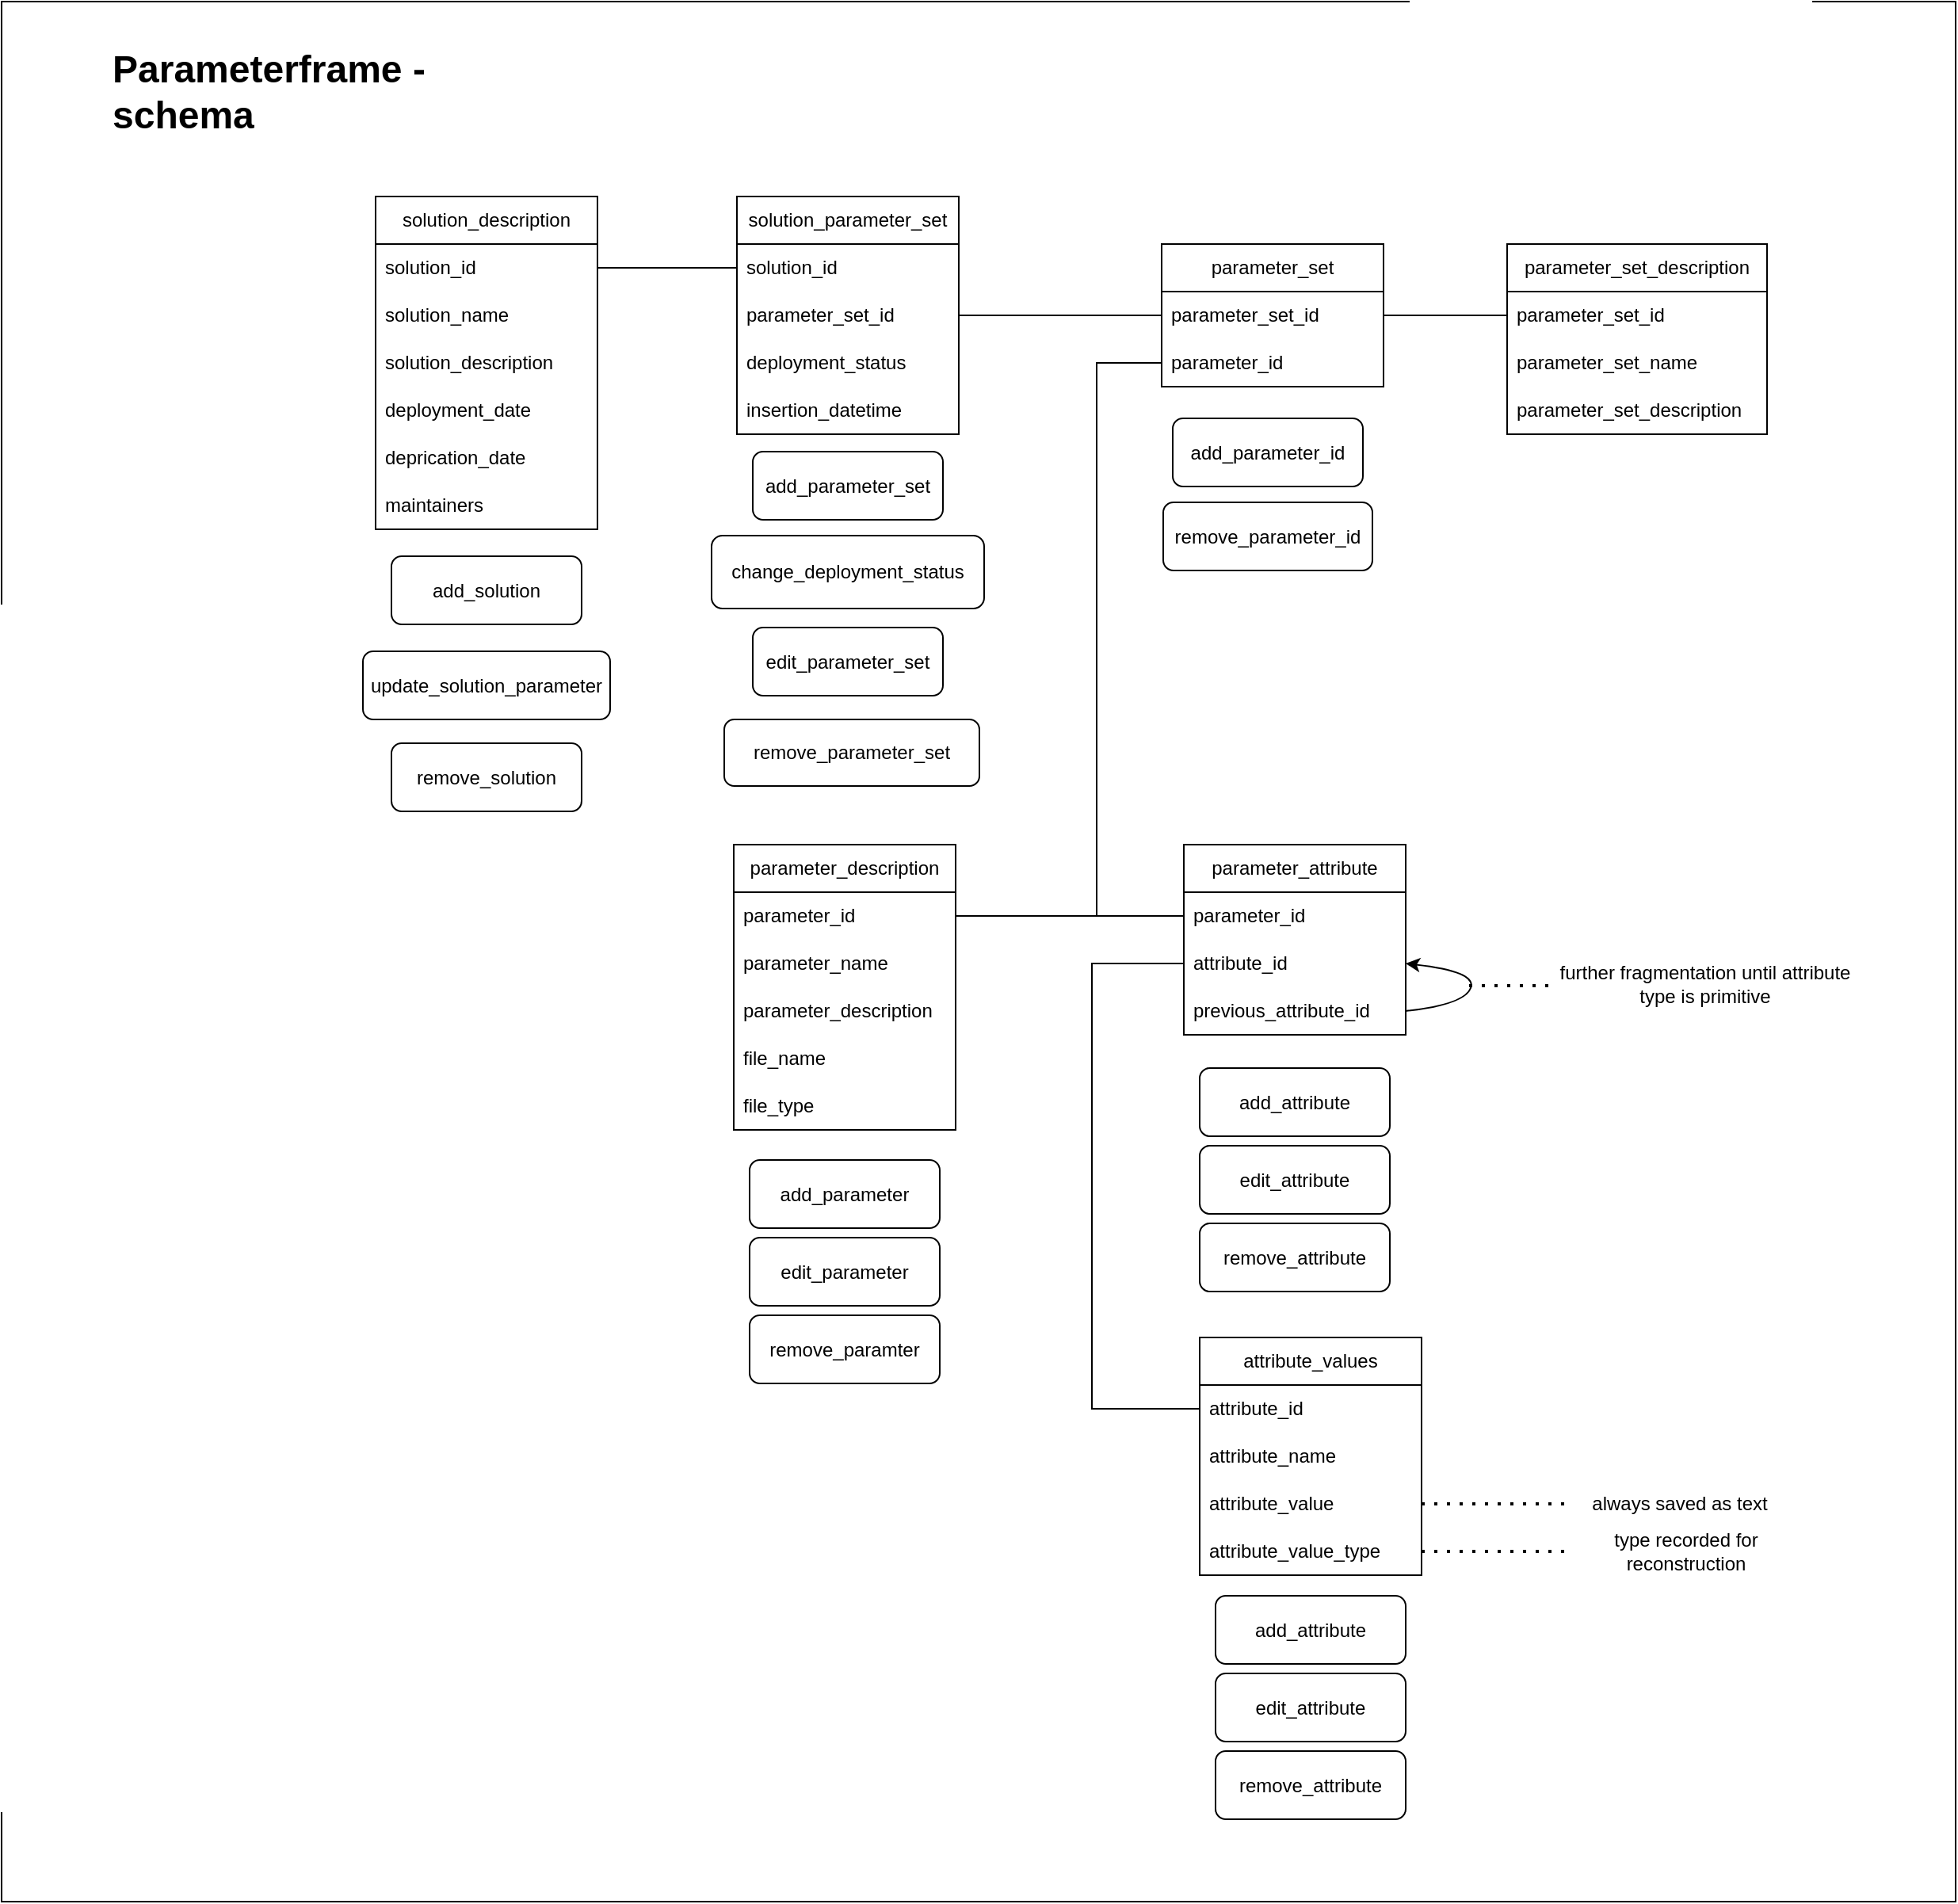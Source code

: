 <mxfile version="23.1.5" type="device" pages="3">
  <diagram name="schema" id="-9th9Yi_asDoi6HHX937">
    <mxGraphModel grid="0" page="0" gridSize="10" guides="1" tooltips="1" connect="1" arrows="1" fold="1" pageScale="1" pageWidth="1169" pageHeight="1654" background="#ffffff" math="0" shadow="0">
      <root>
        <mxCell id="0" />
        <mxCell id="1" parent="0" />
        <mxCell id="KvdBfmYA2Gby8DKrjEW3-1" value="" style="rounded=0;whiteSpace=wrap;html=1;" vertex="1" parent="1">
          <mxGeometry x="-536" y="106" width="1233" height="1199" as="geometry" />
        </mxCell>
        <mxCell id="cpNaQaFWjiQ1S5n6hV0x-1" value="&lt;h1&gt;Parameterframe - schema&lt;/h1&gt;&lt;div&gt;&lt;br&gt;&lt;/div&gt;" style="text;html=1;spacing=5;spacingTop=-20;whiteSpace=wrap;overflow=hidden;rounded=0;" parent="1" vertex="1">
          <mxGeometry x="-471" y="129" width="265" height="127" as="geometry" />
        </mxCell>
        <mxCell id="cpNaQaFWjiQ1S5n6hV0x-5" value="solution_parameter_set" style="swimlane;fontStyle=0;childLayout=stackLayout;horizontal=1;startSize=30;horizontalStack=0;resizeParent=1;resizeParentMax=0;resizeLast=0;collapsible=1;marginBottom=0;whiteSpace=wrap;html=1;" parent="1" vertex="1">
          <mxGeometry x="-72" y="229" width="140" height="150" as="geometry">
            <mxRectangle x="111" y="351" width="138" height="30" as="alternateBounds" />
          </mxGeometry>
        </mxCell>
        <mxCell id="cpNaQaFWjiQ1S5n6hV0x-6" value="solution_id" style="text;strokeColor=none;fillColor=none;align=left;verticalAlign=middle;spacingLeft=4;spacingRight=4;overflow=hidden;points=[[0,0.5],[1,0.5]];portConstraint=eastwest;rotatable=0;whiteSpace=wrap;html=1;" parent="cpNaQaFWjiQ1S5n6hV0x-5" vertex="1">
          <mxGeometry y="30" width="140" height="30" as="geometry" />
        </mxCell>
        <mxCell id="cpNaQaFWjiQ1S5n6hV0x-7" value="parameter_set_id" style="text;strokeColor=none;fillColor=none;align=left;verticalAlign=middle;spacingLeft=4;spacingRight=4;overflow=hidden;points=[[0,0.5],[1,0.5]];portConstraint=eastwest;rotatable=0;whiteSpace=wrap;html=1;" parent="cpNaQaFWjiQ1S5n6hV0x-5" vertex="1">
          <mxGeometry y="60" width="140" height="30" as="geometry" />
        </mxCell>
        <mxCell id="cpNaQaFWjiQ1S5n6hV0x-8" value="deployment_status" style="text;strokeColor=none;fillColor=none;align=left;verticalAlign=middle;spacingLeft=4;spacingRight=4;overflow=hidden;points=[[0,0.5],[1,0.5]];portConstraint=eastwest;rotatable=0;whiteSpace=wrap;html=1;" parent="cpNaQaFWjiQ1S5n6hV0x-5" vertex="1">
          <mxGeometry y="90" width="140" height="30" as="geometry" />
        </mxCell>
        <mxCell id="cpNaQaFWjiQ1S5n6hV0x-15" value="insertion_datetime" style="text;strokeColor=none;fillColor=none;align=left;verticalAlign=middle;spacingLeft=4;spacingRight=4;overflow=hidden;points=[[0,0.5],[1,0.5]];portConstraint=eastwest;rotatable=0;whiteSpace=wrap;html=1;" parent="cpNaQaFWjiQ1S5n6hV0x-5" vertex="1">
          <mxGeometry y="120" width="140" height="30" as="geometry" />
        </mxCell>
        <mxCell id="cpNaQaFWjiQ1S5n6hV0x-11" value="parameter_set" style="swimlane;fontStyle=0;childLayout=stackLayout;horizontal=1;startSize=30;horizontalStack=0;resizeParent=1;resizeParentMax=0;resizeLast=0;collapsible=1;marginBottom=0;whiteSpace=wrap;html=1;" parent="1" vertex="1">
          <mxGeometry x="196" y="259" width="140" height="90" as="geometry" />
        </mxCell>
        <mxCell id="cpNaQaFWjiQ1S5n6hV0x-12" value="parameter_set_id" style="text;strokeColor=none;fillColor=none;align=left;verticalAlign=middle;spacingLeft=4;spacingRight=4;overflow=hidden;points=[[0,0.5],[1,0.5]];portConstraint=eastwest;rotatable=0;whiteSpace=wrap;html=1;" parent="cpNaQaFWjiQ1S5n6hV0x-11" vertex="1">
          <mxGeometry y="30" width="140" height="30" as="geometry" />
        </mxCell>
        <mxCell id="cpNaQaFWjiQ1S5n6hV0x-13" value="parameter_id" style="text;strokeColor=none;fillColor=none;align=left;verticalAlign=middle;spacingLeft=4;spacingRight=4;overflow=hidden;points=[[0,0.5],[1,0.5]];portConstraint=eastwest;rotatable=0;whiteSpace=wrap;html=1;" parent="cpNaQaFWjiQ1S5n6hV0x-11" vertex="1">
          <mxGeometry y="60" width="140" height="30" as="geometry" />
        </mxCell>
        <mxCell id="cpNaQaFWjiQ1S5n6hV0x-17" value="" style="endArrow=none;html=1;rounded=0;exitX=1;exitY=0.5;exitDx=0;exitDy=0;entryX=0;entryY=0.5;entryDx=0;entryDy=0;" parent="1" source="cpNaQaFWjiQ1S5n6hV0x-7" target="cpNaQaFWjiQ1S5n6hV0x-12" edge="1">
          <mxGeometry width="50" height="50" relative="1" as="geometry">
            <mxPoint x="113" y="474" as="sourcePoint" />
            <mxPoint x="163" y="424" as="targetPoint" />
          </mxGeometry>
        </mxCell>
        <mxCell id="cpNaQaFWjiQ1S5n6hV0x-24" value="solution_description" style="swimlane;fontStyle=0;childLayout=stackLayout;horizontal=1;startSize=30;horizontalStack=0;resizeParent=1;resizeParentMax=0;resizeLast=0;collapsible=1;marginBottom=0;whiteSpace=wrap;html=1;" parent="1" vertex="1">
          <mxGeometry x="-300" y="229" width="140" height="210" as="geometry" />
        </mxCell>
        <mxCell id="cpNaQaFWjiQ1S5n6hV0x-25" value="solution_id" style="text;strokeColor=none;fillColor=none;align=left;verticalAlign=middle;spacingLeft=4;spacingRight=4;overflow=hidden;points=[[0,0.5],[1,0.5]];portConstraint=eastwest;rotatable=0;whiteSpace=wrap;html=1;" parent="cpNaQaFWjiQ1S5n6hV0x-24" vertex="1">
          <mxGeometry y="30" width="140" height="30" as="geometry" />
        </mxCell>
        <mxCell id="cpNaQaFWjiQ1S5n6hV0x-28" value="solution_name" style="text;strokeColor=none;fillColor=none;align=left;verticalAlign=middle;spacingLeft=4;spacingRight=4;overflow=hidden;points=[[0,0.5],[1,0.5]];portConstraint=eastwest;rotatable=0;whiteSpace=wrap;html=1;" parent="cpNaQaFWjiQ1S5n6hV0x-24" vertex="1">
          <mxGeometry y="60" width="140" height="30" as="geometry" />
        </mxCell>
        <mxCell id="lyZZW7Gz3m3_lptbxtqe-13" value="solution_description" style="text;strokeColor=none;fillColor=none;align=left;verticalAlign=middle;spacingLeft=4;spacingRight=4;overflow=hidden;points=[[0,0.5],[1,0.5]];portConstraint=eastwest;rotatable=0;whiteSpace=wrap;html=1;" vertex="1" parent="cpNaQaFWjiQ1S5n6hV0x-24">
          <mxGeometry y="90" width="140" height="30" as="geometry" />
        </mxCell>
        <mxCell id="cpNaQaFWjiQ1S5n6hV0x-26" value="deployment_date" style="text;strokeColor=none;fillColor=none;align=left;verticalAlign=middle;spacingLeft=4;spacingRight=4;overflow=hidden;points=[[0,0.5],[1,0.5]];portConstraint=eastwest;rotatable=0;whiteSpace=wrap;html=1;" parent="cpNaQaFWjiQ1S5n6hV0x-24" vertex="1">
          <mxGeometry y="120" width="140" height="30" as="geometry" />
        </mxCell>
        <mxCell id="cpNaQaFWjiQ1S5n6hV0x-27" value="deprication_date" style="text;strokeColor=none;fillColor=none;align=left;verticalAlign=middle;spacingLeft=4;spacingRight=4;overflow=hidden;points=[[0,0.5],[1,0.5]];portConstraint=eastwest;rotatable=0;whiteSpace=wrap;html=1;" parent="cpNaQaFWjiQ1S5n6hV0x-24" vertex="1">
          <mxGeometry y="150" width="140" height="30" as="geometry" />
        </mxCell>
        <mxCell id="cpNaQaFWjiQ1S5n6hV0x-29" value="maintainers" style="text;strokeColor=none;fillColor=none;align=left;verticalAlign=middle;spacingLeft=4;spacingRight=4;overflow=hidden;points=[[0,0.5],[1,0.5]];portConstraint=eastwest;rotatable=0;whiteSpace=wrap;html=1;" parent="cpNaQaFWjiQ1S5n6hV0x-24" vertex="1">
          <mxGeometry y="180" width="140" height="30" as="geometry" />
        </mxCell>
        <mxCell id="cpNaQaFWjiQ1S5n6hV0x-30" value="" style="endArrow=none;html=1;rounded=0;entryX=0;entryY=0.5;entryDx=0;entryDy=0;exitX=1;exitY=0.5;exitDx=0;exitDy=0;" parent="1" source="cpNaQaFWjiQ1S5n6hV0x-25" target="cpNaQaFWjiQ1S5n6hV0x-6" edge="1">
          <mxGeometry width="50" height="50" relative="1" as="geometry">
            <mxPoint x="-151" y="358" as="sourcePoint" />
            <mxPoint x="-101" y="308" as="targetPoint" />
          </mxGeometry>
        </mxCell>
        <mxCell id="cpNaQaFWjiQ1S5n6hV0x-31" value="parameter_description" style="swimlane;fontStyle=0;childLayout=stackLayout;horizontal=1;startSize=30;horizontalStack=0;resizeParent=1;resizeParentMax=0;resizeLast=0;collapsible=1;marginBottom=0;whiteSpace=wrap;html=1;" parent="1" vertex="1">
          <mxGeometry x="-74" y="638" width="140" height="180" as="geometry" />
        </mxCell>
        <mxCell id="cpNaQaFWjiQ1S5n6hV0x-33" value="parameter_id" style="text;strokeColor=none;fillColor=none;align=left;verticalAlign=middle;spacingLeft=4;spacingRight=4;overflow=hidden;points=[[0,0.5],[1,0.5]];portConstraint=eastwest;rotatable=0;whiteSpace=wrap;html=1;" parent="cpNaQaFWjiQ1S5n6hV0x-31" vertex="1">
          <mxGeometry y="30" width="140" height="30" as="geometry" />
        </mxCell>
        <mxCell id="lyZZW7Gz3m3_lptbxtqe-3" value="parameter_name" style="text;strokeColor=none;fillColor=none;align=left;verticalAlign=middle;spacingLeft=4;spacingRight=4;overflow=hidden;points=[[0,0.5],[1,0.5]];portConstraint=eastwest;rotatable=0;whiteSpace=wrap;html=1;" vertex="1" parent="cpNaQaFWjiQ1S5n6hV0x-31">
          <mxGeometry y="60" width="140" height="30" as="geometry" />
        </mxCell>
        <mxCell id="cpNaQaFWjiQ1S5n6hV0x-36" value="parameter_description" style="text;strokeColor=none;fillColor=none;align=left;verticalAlign=middle;spacingLeft=4;spacingRight=4;overflow=hidden;points=[[0,0.5],[1,0.5]];portConstraint=eastwest;rotatable=0;whiteSpace=wrap;html=1;" parent="cpNaQaFWjiQ1S5n6hV0x-31" vertex="1">
          <mxGeometry y="90" width="140" height="30" as="geometry" />
        </mxCell>
        <mxCell id="cpNaQaFWjiQ1S5n6hV0x-21" value="file_name" style="text;strokeColor=none;fillColor=none;align=left;verticalAlign=middle;spacingLeft=4;spacingRight=4;overflow=hidden;points=[[0,0.5],[1,0.5]];portConstraint=eastwest;rotatable=0;whiteSpace=wrap;html=1;" parent="cpNaQaFWjiQ1S5n6hV0x-31" vertex="1">
          <mxGeometry y="120" width="140" height="30" as="geometry" />
        </mxCell>
        <mxCell id="cpNaQaFWjiQ1S5n6hV0x-22" value="file_type" style="text;strokeColor=none;fillColor=none;align=left;verticalAlign=middle;spacingLeft=4;spacingRight=4;overflow=hidden;points=[[0,0.5],[1,0.5]];portConstraint=eastwest;rotatable=0;whiteSpace=wrap;html=1;" parent="cpNaQaFWjiQ1S5n6hV0x-31" vertex="1">
          <mxGeometry y="150" width="140" height="30" as="geometry" />
        </mxCell>
        <mxCell id="cpNaQaFWjiQ1S5n6hV0x-35" value="" style="endArrow=none;html=1;rounded=0;exitX=1;exitY=0.5;exitDx=0;exitDy=0;entryX=0;entryY=0.5;entryDx=0;entryDy=0;" parent="1" source="cpNaQaFWjiQ1S5n6hV0x-33" target="cpNaQaFWjiQ1S5n6hV0x-13" edge="1">
          <mxGeometry width="50" height="50" relative="1" as="geometry">
            <mxPoint x="105" y="474" as="sourcePoint" />
            <mxPoint x="233" y="474" as="targetPoint" />
            <Array as="points">
              <mxPoint x="155" y="683" />
              <mxPoint x="155" y="334" />
            </Array>
          </mxGeometry>
        </mxCell>
        <mxCell id="cpNaQaFWjiQ1S5n6hV0x-38" value="parameter_attribute" style="swimlane;fontStyle=0;childLayout=stackLayout;horizontal=1;startSize=30;horizontalStack=0;resizeParent=1;resizeParentMax=0;resizeLast=0;collapsible=1;marginBottom=0;whiteSpace=wrap;html=1;" parent="1" vertex="1">
          <mxGeometry x="210" y="638" width="140" height="120" as="geometry" />
        </mxCell>
        <mxCell id="cpNaQaFWjiQ1S5n6hV0x-39" value="parameter_id" style="text;strokeColor=none;fillColor=none;align=left;verticalAlign=middle;spacingLeft=4;spacingRight=4;overflow=hidden;points=[[0,0.5],[1,0.5]];portConstraint=eastwest;rotatable=0;whiteSpace=wrap;html=1;" parent="cpNaQaFWjiQ1S5n6hV0x-38" vertex="1">
          <mxGeometry y="30" width="140" height="30" as="geometry" />
        </mxCell>
        <mxCell id="cpNaQaFWjiQ1S5n6hV0x-40" value="attribute_id" style="text;strokeColor=none;fillColor=none;align=left;verticalAlign=middle;spacingLeft=4;spacingRight=4;overflow=hidden;points=[[0,0.5],[1,0.5]];portConstraint=eastwest;rotatable=0;whiteSpace=wrap;html=1;" parent="cpNaQaFWjiQ1S5n6hV0x-38" vertex="1">
          <mxGeometry y="60" width="140" height="30" as="geometry" />
        </mxCell>
        <mxCell id="cpNaQaFWjiQ1S5n6hV0x-61" value="previous_attribute_id" style="text;strokeColor=none;fillColor=none;align=left;verticalAlign=middle;spacingLeft=4;spacingRight=4;overflow=hidden;points=[[0,0.5],[1,0.5]];portConstraint=eastwest;rotatable=0;whiteSpace=wrap;html=1;" parent="cpNaQaFWjiQ1S5n6hV0x-38" vertex="1">
          <mxGeometry y="90" width="140" height="30" as="geometry" />
        </mxCell>
        <mxCell id="cpNaQaFWjiQ1S5n6hV0x-63" value="" style="curved=1;endArrow=classic;html=1;rounded=0;exitX=1;exitY=0.5;exitDx=0;exitDy=0;entryX=1;entryY=0.5;entryDx=0;entryDy=0;" parent="cpNaQaFWjiQ1S5n6hV0x-38" source="cpNaQaFWjiQ1S5n6hV0x-61" target="cpNaQaFWjiQ1S5n6hV0x-40" edge="1">
          <mxGeometry width="50" height="50" relative="1" as="geometry">
            <mxPoint x="240" y="174" as="sourcePoint" />
            <mxPoint x="290" y="124" as="targetPoint" />
            <Array as="points">
              <mxPoint x="177" y="101" />
              <mxPoint x="185" y="80" />
            </Array>
          </mxGeometry>
        </mxCell>
        <mxCell id="cpNaQaFWjiQ1S5n6hV0x-42" value="" style="endArrow=none;html=1;rounded=0;exitX=1;exitY=0.5;exitDx=0;exitDy=0;entryX=0;entryY=0.5;entryDx=0;entryDy=0;" parent="1" source="cpNaQaFWjiQ1S5n6hV0x-33" target="cpNaQaFWjiQ1S5n6hV0x-39" edge="1">
          <mxGeometry width="50" height="50" relative="1" as="geometry">
            <mxPoint x="83" y="891" as="sourcePoint" />
            <mxPoint x="133" y="841" as="targetPoint" />
          </mxGeometry>
        </mxCell>
        <mxCell id="cpNaQaFWjiQ1S5n6hV0x-45" value="add_solution" style="rounded=1;whiteSpace=wrap;html=1;" parent="1" vertex="1">
          <mxGeometry x="-290" y="456" width="120" height="43" as="geometry" />
        </mxCell>
        <mxCell id="cpNaQaFWjiQ1S5n6hV0x-46" value="update_solution_parameter" style="rounded=1;whiteSpace=wrap;html=1;" parent="1" vertex="1">
          <mxGeometry x="-308" y="516" width="156" height="43" as="geometry" />
        </mxCell>
        <mxCell id="cpNaQaFWjiQ1S5n6hV0x-47" value="remove_solution" style="rounded=1;whiteSpace=wrap;html=1;" parent="1" vertex="1">
          <mxGeometry x="-290" y="574" width="120" height="43" as="geometry" />
        </mxCell>
        <mxCell id="cpNaQaFWjiQ1S5n6hV0x-49" value="add_parameter_set" style="rounded=1;whiteSpace=wrap;html=1;" parent="1" vertex="1">
          <mxGeometry x="-62" y="390" width="120" height="43" as="geometry" />
        </mxCell>
        <mxCell id="cpNaQaFWjiQ1S5n6hV0x-50" value="change_deployment_status" style="rounded=1;whiteSpace=wrap;html=1;" parent="1" vertex="1">
          <mxGeometry x="-88" y="443" width="172" height="46" as="geometry" />
        </mxCell>
        <mxCell id="cpNaQaFWjiQ1S5n6hV0x-51" value="edit_parameter_set" style="rounded=1;whiteSpace=wrap;html=1;" parent="1" vertex="1">
          <mxGeometry x="-62" y="501" width="120" height="43" as="geometry" />
        </mxCell>
        <mxCell id="cpNaQaFWjiQ1S5n6hV0x-52" value="remove_parameter_set" style="rounded=1;whiteSpace=wrap;html=1;" parent="1" vertex="1">
          <mxGeometry x="-80" y="559" width="161" height="42" as="geometry" />
        </mxCell>
        <mxCell id="cpNaQaFWjiQ1S5n6hV0x-53" value="add_parameter_id" style="rounded=1;whiteSpace=wrap;html=1;" parent="1" vertex="1">
          <mxGeometry x="203" y="369" width="120" height="43" as="geometry" />
        </mxCell>
        <mxCell id="cpNaQaFWjiQ1S5n6hV0x-54" value="remove_parameter_id" style="rounded=1;whiteSpace=wrap;html=1;" parent="1" vertex="1">
          <mxGeometry x="197" y="422" width="132" height="43" as="geometry" />
        </mxCell>
        <mxCell id="cpNaQaFWjiQ1S5n6hV0x-55" value="add_parameter" style="rounded=1;whiteSpace=wrap;html=1;" parent="1" vertex="1">
          <mxGeometry x="-64" y="837" width="120" height="43" as="geometry" />
        </mxCell>
        <mxCell id="cpNaQaFWjiQ1S5n6hV0x-56" value="edit_parameter" style="rounded=1;whiteSpace=wrap;html=1;" parent="1" vertex="1">
          <mxGeometry x="-64" y="886" width="120" height="43" as="geometry" />
        </mxCell>
        <mxCell id="cpNaQaFWjiQ1S5n6hV0x-57" value="remove_paramter" style="rounded=1;whiteSpace=wrap;html=1;" parent="1" vertex="1">
          <mxGeometry x="-64" y="935" width="120" height="43" as="geometry" />
        </mxCell>
        <mxCell id="cpNaQaFWjiQ1S5n6hV0x-58" value="add_attribute" style="rounded=1;whiteSpace=wrap;html=1;" parent="1" vertex="1">
          <mxGeometry x="220" y="779" width="120" height="43" as="geometry" />
        </mxCell>
        <mxCell id="cpNaQaFWjiQ1S5n6hV0x-59" value="edit_attribute" style="rounded=1;whiteSpace=wrap;html=1;" parent="1" vertex="1">
          <mxGeometry x="220" y="828" width="120" height="43" as="geometry" />
        </mxCell>
        <mxCell id="cpNaQaFWjiQ1S5n6hV0x-60" value="remove_attribute" style="rounded=1;whiteSpace=wrap;html=1;" parent="1" vertex="1">
          <mxGeometry x="220" y="877" width="120" height="43" as="geometry" />
        </mxCell>
        <mxCell id="cpNaQaFWjiQ1S5n6hV0x-64" value="" style="endArrow=none;dashed=1;html=1;dashPattern=1 3;strokeWidth=2;rounded=0;" parent="1" edge="1">
          <mxGeometry width="50" height="50" relative="1" as="geometry">
            <mxPoint x="390" y="727" as="sourcePoint" />
            <mxPoint x="443" y="727" as="targetPoint" />
          </mxGeometry>
        </mxCell>
        <mxCell id="cpNaQaFWjiQ1S5n6hV0x-65" value="further fragmentation until attribute type is primitive" style="text;html=1;align=center;verticalAlign=middle;whiteSpace=wrap;rounded=0;" parent="1" vertex="1">
          <mxGeometry x="444" y="706" width="190" height="40" as="geometry" />
        </mxCell>
        <mxCell id="ly2rsjDj0Aw7yQCex2L3-1" value="attribute_values" style="swimlane;fontStyle=0;childLayout=stackLayout;horizontal=1;startSize=30;horizontalStack=0;resizeParent=1;resizeParentMax=0;resizeLast=0;collapsible=1;marginBottom=0;whiteSpace=wrap;html=1;" vertex="1" parent="1">
          <mxGeometry x="220" y="949" width="140" height="150" as="geometry" />
        </mxCell>
        <mxCell id="ly2rsjDj0Aw7yQCex2L3-3" value="attribute_id" style="text;strokeColor=none;fillColor=none;align=left;verticalAlign=middle;spacingLeft=4;spacingRight=4;overflow=hidden;points=[[0,0.5],[1,0.5]];portConstraint=eastwest;rotatable=0;whiteSpace=wrap;html=1;" vertex="1" parent="ly2rsjDj0Aw7yQCex2L3-1">
          <mxGeometry y="30" width="140" height="30" as="geometry" />
        </mxCell>
        <mxCell id="ly2rsjDj0Aw7yQCex2L3-5" value="attribute_name" style="text;strokeColor=none;fillColor=none;align=left;verticalAlign=middle;spacingLeft=4;spacingRight=4;overflow=hidden;points=[[0,0.5],[1,0.5]];portConstraint=eastwest;rotatable=0;whiteSpace=wrap;html=1;" vertex="1" parent="ly2rsjDj0Aw7yQCex2L3-1">
          <mxGeometry y="60" width="140" height="30" as="geometry" />
        </mxCell>
        <mxCell id="ly2rsjDj0Aw7yQCex2L3-6" value="attribute_value" style="text;strokeColor=none;fillColor=none;align=left;verticalAlign=middle;spacingLeft=4;spacingRight=4;overflow=hidden;points=[[0,0.5],[1,0.5]];portConstraint=eastwest;rotatable=0;whiteSpace=wrap;html=1;" vertex="1" parent="ly2rsjDj0Aw7yQCex2L3-1">
          <mxGeometry y="90" width="140" height="30" as="geometry" />
        </mxCell>
        <mxCell id="ly2rsjDj0Aw7yQCex2L3-7" value="attribute_value_type" style="text;strokeColor=none;fillColor=none;align=left;verticalAlign=middle;spacingLeft=4;spacingRight=4;overflow=hidden;points=[[0,0.5],[1,0.5]];portConstraint=eastwest;rotatable=0;whiteSpace=wrap;html=1;" vertex="1" parent="ly2rsjDj0Aw7yQCex2L3-1">
          <mxGeometry y="120" width="140" height="30" as="geometry" />
        </mxCell>
        <mxCell id="ly2rsjDj0Aw7yQCex2L3-9" value="add_attribute" style="rounded=1;whiteSpace=wrap;html=1;" vertex="1" parent="1">
          <mxGeometry x="230" y="1112" width="120" height="43" as="geometry" />
        </mxCell>
        <mxCell id="ly2rsjDj0Aw7yQCex2L3-10" value="edit_attribute" style="rounded=1;whiteSpace=wrap;html=1;" vertex="1" parent="1">
          <mxGeometry x="230" y="1161" width="120" height="43" as="geometry" />
        </mxCell>
        <mxCell id="ly2rsjDj0Aw7yQCex2L3-11" value="remove_attribute" style="rounded=1;whiteSpace=wrap;html=1;" vertex="1" parent="1">
          <mxGeometry x="230" y="1210" width="120" height="43" as="geometry" />
        </mxCell>
        <mxCell id="ly2rsjDj0Aw7yQCex2L3-14" value="" style="endArrow=none;dashed=1;html=1;dashPattern=1 3;strokeWidth=2;rounded=0;exitX=1;exitY=0.5;exitDx=0;exitDy=0;entryX=0;entryY=0.5;entryDx=0;entryDy=0;" edge="1" parent="1" source="ly2rsjDj0Aw7yQCex2L3-6" target="ly2rsjDj0Aw7yQCex2L3-15">
          <mxGeometry width="50" height="50" relative="1" as="geometry">
            <mxPoint x="397" y="1120" as="sourcePoint" />
            <mxPoint x="453" y="1114" as="targetPoint" />
          </mxGeometry>
        </mxCell>
        <mxCell id="ly2rsjDj0Aw7yQCex2L3-15" value="always saved as text" style="text;html=1;align=center;verticalAlign=middle;whiteSpace=wrap;rounded=0;" vertex="1" parent="1">
          <mxGeometry x="451" y="1034" width="144" height="40" as="geometry" />
        </mxCell>
        <mxCell id="ly2rsjDj0Aw7yQCex2L3-16" value="" style="endArrow=none;dashed=1;html=1;dashPattern=1 3;strokeWidth=2;rounded=0;exitX=1;exitY=0.5;exitDx=0;exitDy=0;entryX=0;entryY=0.5;entryDx=0;entryDy=0;" edge="1" parent="1" source="ly2rsjDj0Aw7yQCex2L3-7" target="ly2rsjDj0Aw7yQCex2L3-17">
          <mxGeometry width="50" height="50" relative="1" as="geometry">
            <mxPoint x="427" y="1152" as="sourcePoint" />
            <mxPoint x="451" y="1144" as="targetPoint" />
          </mxGeometry>
        </mxCell>
        <mxCell id="ly2rsjDj0Aw7yQCex2L3-17" value="type recorded for reconstruction" style="text;html=1;align=center;verticalAlign=middle;whiteSpace=wrap;rounded=0;" vertex="1" parent="1">
          <mxGeometry x="455" y="1064" width="144" height="40" as="geometry" />
        </mxCell>
        <mxCell id="ly2rsjDj0Aw7yQCex2L3-18" value="" style="endArrow=none;html=1;rounded=0;entryX=0;entryY=0.5;entryDx=0;entryDy=0;exitX=0;exitY=0.5;exitDx=0;exitDy=0;" edge="1" parent="1" source="ly2rsjDj0Aw7yQCex2L3-3" target="cpNaQaFWjiQ1S5n6hV0x-40">
          <mxGeometry width="50" height="50" relative="1" as="geometry">
            <mxPoint x="152" y="993" as="sourcePoint" />
            <mxPoint x="181" y="737" as="targetPoint" />
            <Array as="points">
              <mxPoint x="152" y="994" />
              <mxPoint x="152" y="713" />
            </Array>
          </mxGeometry>
        </mxCell>
        <mxCell id="lyZZW7Gz3m3_lptbxtqe-5" value="parameter_set_description" style="swimlane;fontStyle=0;childLayout=stackLayout;horizontal=1;startSize=30;horizontalStack=0;resizeParent=1;resizeParentMax=0;resizeLast=0;collapsible=1;marginBottom=0;whiteSpace=wrap;html=1;" vertex="1" parent="1">
          <mxGeometry x="414" y="259" width="164" height="120" as="geometry" />
        </mxCell>
        <mxCell id="lyZZW7Gz3m3_lptbxtqe-6" value="parameter_set_id" style="text;strokeColor=none;fillColor=none;align=left;verticalAlign=middle;spacingLeft=4;spacingRight=4;overflow=hidden;points=[[0,0.5],[1,0.5]];portConstraint=eastwest;rotatable=0;whiteSpace=wrap;html=1;" vertex="1" parent="lyZZW7Gz3m3_lptbxtqe-5">
          <mxGeometry y="30" width="164" height="30" as="geometry" />
        </mxCell>
        <mxCell id="lyZZW7Gz3m3_lptbxtqe-7" value="parameter_set_name" style="text;strokeColor=none;fillColor=none;align=left;verticalAlign=middle;spacingLeft=4;spacingRight=4;overflow=hidden;points=[[0,0.5],[1,0.5]];portConstraint=eastwest;rotatable=0;whiteSpace=wrap;html=1;" vertex="1" parent="lyZZW7Gz3m3_lptbxtqe-5">
          <mxGeometry y="60" width="164" height="30" as="geometry" />
        </mxCell>
        <mxCell id="lyZZW7Gz3m3_lptbxtqe-8" value="parameter_set_description" style="text;strokeColor=none;fillColor=none;align=left;verticalAlign=middle;spacingLeft=4;spacingRight=4;overflow=hidden;points=[[0,0.5],[1,0.5]];portConstraint=eastwest;rotatable=0;whiteSpace=wrap;html=1;" vertex="1" parent="lyZZW7Gz3m3_lptbxtqe-5">
          <mxGeometry y="90" width="164" height="30" as="geometry" />
        </mxCell>
        <mxCell id="lyZZW7Gz3m3_lptbxtqe-11" value="" style="endArrow=none;html=1;rounded=0;exitX=1;exitY=0.5;exitDx=0;exitDy=0;entryX=0;entryY=0.5;entryDx=0;entryDy=0;" edge="1" parent="1" source="cpNaQaFWjiQ1S5n6hV0x-12" target="lyZZW7Gz3m3_lptbxtqe-6">
          <mxGeometry width="50" height="50" relative="1" as="geometry">
            <mxPoint x="352" y="305" as="sourcePoint" />
            <mxPoint x="388" y="305" as="targetPoint" />
          </mxGeometry>
        </mxCell>
      </root>
    </mxGraphModel>
  </diagram>
  <diagram id="HxLuFgB5b4kCRgz2V_tS" name="flow">
    <mxGraphModel dx="1922" dy="855" grid="0" gridSize="10" guides="1" tooltips="1" connect="1" arrows="1" fold="1" page="0" pageScale="1" pageWidth="1169" pageHeight="1654" math="0" shadow="0">
      <root>
        <mxCell id="0" />
        <mxCell id="1" parent="0" />
        <mxCell id="bXpDlq4M__4asJ2TfkYa-40" value="" style="rounded=0;whiteSpace=wrap;html=1;" vertex="1" parent="1">
          <mxGeometry x="-616" y="196" width="1528" height="1063" as="geometry" />
        </mxCell>
        <mxCell id="mXHmUaxxZvt-lE7U_UtJ-3" value="DatabaseConnector" style="shape=hexagon;perimeter=hexagonPerimeter2;whiteSpace=wrap;html=1;fixedSize=1;" vertex="1" parent="1">
          <mxGeometry x="-162" y="382" width="120" height="80" as="geometry" />
        </mxCell>
        <mxCell id="mXHmUaxxZvt-lE7U_UtJ-4" value="MockerDB" style="shape=hexagon;perimeter=hexagonPerimeter2;whiteSpace=wrap;html=1;fixedSize=1;" vertex="1" parent="1">
          <mxGeometry x="-35" y="511" width="120" height="80" as="geometry" />
        </mxCell>
        <mxCell id="mXHmUaxxZvt-lE7U_UtJ-5" value="SQL Alchemy" style="shape=hexagon;perimeter=hexagonPerimeter2;whiteSpace=wrap;html=1;fixedSize=1;" vertex="1" parent="1">
          <mxGeometry x="-286" y="507" width="120" height="80" as="geometry" />
        </mxCell>
        <mxCell id="mXHmUaxxZvt-lE7U_UtJ-8" value="Some database" style="shape=cylinder3;whiteSpace=wrap;html=1;boundedLbl=1;backgroundOutline=1;size=15;" vertex="1" parent="1">
          <mxGeometry x="-135" y="641" width="60" height="80" as="geometry" />
        </mxCell>
        <mxCell id="mXHmUaxxZvt-lE7U_UtJ-10" value="" style="rounded=0;whiteSpace=wrap;html=1;" vertex="1" parent="1">
          <mxGeometry x="201" y="335" width="518" height="336" as="geometry" />
        </mxCell>
        <mxCell id="mXHmUaxxZvt-lE7U_UtJ-11" value="table handlers" style="text;html=1;align=center;verticalAlign=middle;whiteSpace=wrap;rounded=0;" vertex="1" parent="1">
          <mxGeometry x="201" y="337" width="104" height="34" as="geometry" />
        </mxCell>
        <mxCell id="mXHmUaxxZvt-lE7U_UtJ-12" value="SolutionDescription" style="shape=hexagon;perimeter=hexagonPerimeter2;whiteSpace=wrap;html=1;fixedSize=1;" vertex="1" parent="1">
          <mxGeometry x="220" y="386" width="133" height="88" as="geometry" />
        </mxCell>
        <mxCell id="mXHmUaxxZvt-lE7U_UtJ-13" value="SolutionParameterSet" style="shape=hexagon;perimeter=hexagonPerimeter2;whiteSpace=wrap;html=1;fixedSize=1;" vertex="1" parent="1">
          <mxGeometry x="371" y="386" width="142" height="85" as="geometry" />
        </mxCell>
        <mxCell id="PwQJomqXsS6sshnfYgcY-1" value="ParameterSet" style="shape=hexagon;perimeter=hexagonPerimeter2;whiteSpace=wrap;html=1;fixedSize=1;" vertex="1" parent="1">
          <mxGeometry x="531" y="383" width="142" height="85" as="geometry" />
        </mxCell>
        <mxCell id="MaCSRnqFIPsiUtkHv5Lk-1" value="ParameterDescription" style="shape=hexagon;perimeter=hexagonPerimeter2;whiteSpace=wrap;html=1;fixedSize=1;" vertex="1" parent="1">
          <mxGeometry x="218" y="501" width="142" height="85" as="geometry" />
        </mxCell>
        <mxCell id="WeX65SRVaRjb9_oFwO0o-1" value="ParameterAttribute" style="shape=hexagon;perimeter=hexagonPerimeter2;whiteSpace=wrap;html=1;fixedSize=1;" vertex="1" parent="1">
          <mxGeometry x="376" y="499" width="142" height="85" as="geometry" />
        </mxCell>
        <mxCell id="bXpDlq4M__4asJ2TfkYa-2" value="ParameterFrame" style="shape=hexagon;perimeter=hexagonPerimeter2;whiteSpace=wrap;html=1;fixedSize=1;" vertex="1" parent="1">
          <mxGeometry x="262" y="898" width="120" height="80" as="geometry" />
        </mxCell>
        <mxCell id="bXpDlq4M__4asJ2TfkYa-3" value="FileTypeHandler" style="shape=hexagon;perimeter=hexagonPerimeter2;whiteSpace=wrap;html=1;fixedSize=1;" vertex="1" parent="1">
          <mxGeometry x="542" y="898" width="120" height="80" as="geometry" />
        </mxCell>
        <mxCell id="bXpDlq4M__4asJ2TfkYa-8" value="" style="rounded=0;whiteSpace=wrap;html=1;" vertex="1" parent="1">
          <mxGeometry x="-481" y="881" width="372" height="260" as="geometry" />
        </mxCell>
        <mxCell id="bXpDlq4M__4asJ2TfkYa-9" value="./parameter_dir" style="text;html=1;align=center;verticalAlign=middle;whiteSpace=wrap;rounded=0;" vertex="1" parent="1">
          <mxGeometry x="-479" y="888" width="124" height="33" as="geometry" />
        </mxCell>
        <mxCell id="bXpDlq4M__4asJ2TfkYa-11" value="par_1.txt" style="shape=card;whiteSpace=wrap;html=1;" vertex="1" parent="1">
          <mxGeometry x="-455" y="948" width="80" height="100" as="geometry" />
        </mxCell>
        <mxCell id="bXpDlq4M__4asJ2TfkYa-12" value="par_2.yaml" style="shape=card;whiteSpace=wrap;html=1;" vertex="1" parent="1">
          <mxGeometry x="-361" y="948" width="80" height="100" as="geometry" />
        </mxCell>
        <mxCell id="bXpDlq4M__4asJ2TfkYa-15" value="" style="shape=flexArrow;endArrow=classic;startArrow=classic;html=1;rounded=0;exitX=0.5;exitY=1;exitDx=0;exitDy=0;entryX=0.5;entryY=0;entryDx=0;entryDy=0;entryPerimeter=0;" edge="1" parent="1" source="mXHmUaxxZvt-lE7U_UtJ-3" target="mXHmUaxxZvt-lE7U_UtJ-8">
          <mxGeometry width="100" height="100" relative="1" as="geometry">
            <mxPoint x="7" y="729" as="sourcePoint" />
            <mxPoint x="250" y="726" as="targetPoint" />
          </mxGeometry>
        </mxCell>
        <mxCell id="bXpDlq4M__4asJ2TfkYa-18" value="" style="endArrow=none;html=1;rounded=0;exitX=1;exitY=0.5;exitDx=0;exitDy=0;entryX=0;entryY=0.5;entryDx=0;entryDy=0;" edge="1" parent="1" source="bXpDlq4M__4asJ2TfkYa-2" target="bXpDlq4M__4asJ2TfkYa-3">
          <mxGeometry width="50" height="50" relative="1" as="geometry">
            <mxPoint x="444" y="946" as="sourcePoint" />
            <mxPoint x="494" y="896" as="targetPoint" />
          </mxGeometry>
        </mxCell>
        <mxCell id="bXpDlq4M__4asJ2TfkYa-19" value="" style="endArrow=none;html=1;rounded=0;exitX=0.817;exitY=0.988;exitDx=0;exitDy=0;entryX=0.158;entryY=-0.012;entryDx=0;entryDy=0;exitPerimeter=0;entryPerimeter=0;" edge="1" parent="1" source="mXHmUaxxZvt-lE7U_UtJ-3" target="mXHmUaxxZvt-lE7U_UtJ-4">
          <mxGeometry width="50" height="50" relative="1" as="geometry">
            <mxPoint x="-13" y="726" as="sourcePoint" />
            <mxPoint x="147" y="726" as="targetPoint" />
          </mxGeometry>
        </mxCell>
        <mxCell id="bXpDlq4M__4asJ2TfkYa-20" value="" style="endArrow=none;html=1;rounded=0;exitX=0.833;exitY=0.013;exitDx=0;exitDy=0;entryX=0.158;entryY=0.988;entryDx=0;entryDy=0;exitPerimeter=0;entryPerimeter=0;" edge="1" parent="1" source="mXHmUaxxZvt-lE7U_UtJ-5" target="mXHmUaxxZvt-lE7U_UtJ-3">
          <mxGeometry width="50" height="50" relative="1" as="geometry">
            <mxPoint x="-225" y="441" as="sourcePoint" />
            <mxPoint x="-177" y="490" as="targetPoint" />
          </mxGeometry>
        </mxCell>
        <mxCell id="bXpDlq4M__4asJ2TfkYa-21" value="" style="endArrow=classic;html=1;rounded=0;exitX=0.23;exitY=0.997;exitDx=0;exitDy=0;entryX=0.5;entryY=0;entryDx=0;entryDy=0;startArrow=classicThin;startFill=1;exitPerimeter=0;" edge="1" parent="1" source="mXHmUaxxZvt-lE7U_UtJ-10" target="bXpDlq4M__4asJ2TfkYa-2">
          <mxGeometry width="50" height="50" relative="1" as="geometry">
            <mxPoint x="323.5" y="692" as="sourcePoint" />
            <mxPoint x="320.5" y="871" as="targetPoint" />
          </mxGeometry>
        </mxCell>
        <mxCell id="bXpDlq4M__4asJ2TfkYa-22" value="" style="shape=flexArrow;endArrow=classic;startArrow=classic;html=1;rounded=0;exitX=0;exitY=0.5;exitDx=0;exitDy=0;entryX=0.997;entryY=0.223;entryDx=0;entryDy=0;entryPerimeter=0;" edge="1" parent="1" source="bXpDlq4M__4asJ2TfkYa-2" target="bXpDlq4M__4asJ2TfkYa-8">
          <mxGeometry width="100" height="100" relative="1" as="geometry">
            <mxPoint x="92" y="799" as="sourcePoint" />
            <mxPoint x="89" y="978" as="targetPoint" />
          </mxGeometry>
        </mxCell>
        <mxCell id="bXpDlq4M__4asJ2TfkYa-23" value="" style="endArrow=none;html=1;rounded=0;exitX=1;exitY=0.5;exitDx=0;exitDy=0;entryX=0;entryY=0.25;entryDx=0;entryDy=0;" edge="1" parent="1" source="mXHmUaxxZvt-lE7U_UtJ-3" target="mXHmUaxxZvt-lE7U_UtJ-10">
          <mxGeometry width="50" height="50" relative="1" as="geometry">
            <mxPoint x="-9" y="419" as="sourcePoint" />
            <mxPoint x="151" y="419" as="targetPoint" />
          </mxGeometry>
        </mxCell>
        <mxCell id="bXpDlq4M__4asJ2TfkYa-24" value="" style="endArrow=none;dashed=1;html=1;dashPattern=1 3;strokeWidth=2;rounded=0;exitX=0.5;exitY=0;exitDx=0;exitDy=0;" edge="1" parent="1" source="bXpDlq4M__4asJ2TfkYa-25">
          <mxGeometry width="50" height="50" relative="1" as="geometry">
            <mxPoint x="75" y="1058" as="sourcePoint" />
            <mxPoint x="73" y="945" as="targetPoint" />
          </mxGeometry>
        </mxCell>
        <mxCell id="bXpDlq4M__4asJ2TfkYa-25" value="read in parameters from files as one paramater set" style="rounded=1;whiteSpace=wrap;html=1;" vertex="1" parent="1">
          <mxGeometry x="-75" y="1071" width="132" height="70" as="geometry" />
        </mxCell>
        <mxCell id="bXpDlq4M__4asJ2TfkYa-26" value="" style="endArrow=none;dashed=1;html=1;dashPattern=1 3;strokeWidth=2;rounded=0;exitX=0.5;exitY=0;exitDx=0;exitDy=0;" edge="1" parent="1" source="bXpDlq4M__4asJ2TfkYa-27">
          <mxGeometry width="50" height="50" relative="1" as="geometry">
            <mxPoint x="459" y="1020" as="sourcePoint" />
            <mxPoint x="459" y="937" as="targetPoint" />
          </mxGeometry>
        </mxCell>
        <mxCell id="bXpDlq4M__4asJ2TfkYa-27" value="turn different files and types of objects into inputs to table handlers" style="rounded=1;whiteSpace=wrap;html=1;" vertex="1" parent="1">
          <mxGeometry x="338" y="1018" width="120" height="60" as="geometry" />
        </mxCell>
        <mxCell id="bXpDlq4M__4asJ2TfkYa-28" value="" style="endArrow=none;dashed=1;html=1;dashPattern=1 3;strokeWidth=2;rounded=0;exitX=0;exitY=0.5;exitDx=0;exitDy=0;" edge="1" parent="1" source="bXpDlq4M__4asJ2TfkYa-29">
          <mxGeometry width="50" height="50" relative="1" as="geometry">
            <mxPoint x="419" y="774" as="sourcePoint" />
            <mxPoint x="322" y="776" as="targetPoint" />
          </mxGeometry>
        </mxCell>
        <mxCell id="bXpDlq4M__4asJ2TfkYa-29" value="input properly formatted parameter sets into table handlers" style="rounded=1;whiteSpace=wrap;html=1;" vertex="1" parent="1">
          <mxGeometry x="422" y="715" width="120" height="60" as="geometry" />
        </mxCell>
        <mxCell id="bXpDlq4M__4asJ2TfkYa-30" value="" style="endArrow=none;dashed=1;html=1;dashPattern=1 3;strokeWidth=2;rounded=0;exitX=0.5;exitY=0;exitDx=0;exitDy=0;" edge="1" parent="1" source="bXpDlq4M__4asJ2TfkYa-31">
          <mxGeometry width="50" height="50" relative="1" as="geometry">
            <mxPoint x="517" y="1011" as="sourcePoint" />
            <mxPoint x="458" y="939" as="targetPoint" />
          </mxGeometry>
        </mxCell>
        <mxCell id="bXpDlq4M__4asJ2TfkYa-31" value="reconstruct objects from database format to original" style="rounded=1;whiteSpace=wrap;html=1;" vertex="1" parent="1">
          <mxGeometry x="473" y="1018" width="120" height="60" as="geometry" />
        </mxCell>
        <mxCell id="bXpDlq4M__4asJ2TfkYa-32" value="write selected parameter set into selected location" style="rounded=1;whiteSpace=wrap;html=1;" vertex="1" parent="1">
          <mxGeometry x="85" y="1069" width="133" height="72" as="geometry" />
        </mxCell>
        <mxCell id="bXpDlq4M__4asJ2TfkYa-33" value="" style="endArrow=none;dashed=1;html=1;dashPattern=1 3;strokeWidth=2;rounded=0;exitX=0.5;exitY=0;exitDx=0;exitDy=0;" edge="1" parent="1" source="bXpDlq4M__4asJ2TfkYa-32">
          <mxGeometry width="50" height="50" relative="1" as="geometry">
            <mxPoint x="74" y="1099" as="sourcePoint" />
            <mxPoint x="74" y="946" as="targetPoint" />
          </mxGeometry>
        </mxCell>
        <mxCell id="bXpDlq4M__4asJ2TfkYa-34" value="" style="endArrow=none;dashed=1;html=1;dashPattern=1 3;strokeWidth=2;rounded=0;exitX=0;exitY=0.5;exitDx=0;exitDy=0;" edge="1" parent="1" source="bXpDlq4M__4asJ2TfkYa-35">
          <mxGeometry width="50" height="50" relative="1" as="geometry">
            <mxPoint x="416" y="802" as="sourcePoint" />
            <mxPoint x="322" y="777" as="targetPoint" />
          </mxGeometry>
        </mxCell>
        <mxCell id="bXpDlq4M__4asJ2TfkYa-35" value="extract parameters sets from database through table handlers" style="rounded=1;whiteSpace=wrap;html=1;" vertex="1" parent="1">
          <mxGeometry x="422" y="782" width="120" height="60" as="geometry" />
        </mxCell>
        <mxCell id="bXpDlq4M__4asJ2TfkYa-36" value="" style="endArrow=none;dashed=1;html=1;dashPattern=1 3;strokeWidth=2;rounded=0;exitX=0.5;exitY=1;exitDx=0;exitDy=0;" edge="1" parent="1" source="bXpDlq4M__4asJ2TfkYa-37">
          <mxGeometry width="50" height="50" relative="1" as="geometry">
            <mxPoint x="9" y="327" as="sourcePoint" />
            <mxPoint x="71" y="418" as="targetPoint" />
          </mxGeometry>
        </mxCell>
        <mxCell id="bXpDlq4M__4asJ2TfkYa-37" value="translate operation on table handlers into real data entries and persists them" style="rounded=1;whiteSpace=wrap;html=1;" vertex="1" parent="1">
          <mxGeometry x="-82" y="265" width="120" height="60" as="geometry" />
        </mxCell>
        <mxCell id="bXpDlq4M__4asJ2TfkYa-38" value="" style="endArrow=none;dashed=1;html=1;dashPattern=1 3;strokeWidth=2;rounded=0;exitX=0.5;exitY=1;exitDx=0;exitDy=0;" edge="1" parent="1" source="bXpDlq4M__4asJ2TfkYa-39">
          <mxGeometry width="50" height="50" relative="1" as="geometry">
            <mxPoint x="149" y="329" as="sourcePoint" />
            <mxPoint x="70" y="418" as="targetPoint" />
          </mxGeometry>
        </mxCell>
        <mxCell id="bXpDlq4M__4asJ2TfkYa-39" value="pull selected parameter sets into table handlers&amp;nbsp;" style="rounded=1;whiteSpace=wrap;html=1;" vertex="1" parent="1">
          <mxGeometry x="98" y="263" width="120" height="60" as="geometry" />
        </mxCell>
        <mxCell id="crrgo_AoibR5S5RLQcst-1" value="&lt;h1&gt;Parameterframe - flow&lt;/h1&gt;&lt;div&gt;&lt;br&gt;&lt;/div&gt;" style="text;html=1;spacing=5;spacingTop=-20;whiteSpace=wrap;overflow=hidden;rounded=0;" vertex="1" parent="1">
          <mxGeometry x="-580" y="213" width="265" height="127" as="geometry" />
        </mxCell>
      </root>
    </mxGraphModel>
  </diagram>
  <diagram id="kLQ3ko6hh7ikAacSZyWJ" name="usage">
    <mxGraphModel dx="2563" dy="1439" grid="0" gridSize="10" guides="1" tooltips="1" connect="1" arrows="1" fold="1" page="0" pageScale="1" pageWidth="1169" pageHeight="1654" math="0" shadow="0">
      <root>
        <mxCell id="0" />
        <mxCell id="1" parent="0" />
        <mxCell id="Tq8SJYm33waxOPS14OCI-37" value="" style="rounded=0;whiteSpace=wrap;html=1;" vertex="1" parent="1">
          <mxGeometry x="-879" y="-16" width="1190" height="1153" as="geometry" />
        </mxCell>
        <mxCell id="Tq8SJYm33waxOPS14OCI-1" value="&lt;h1&gt;Parameterframe - usage&lt;/h1&gt;&lt;div&gt;&lt;br&gt;&lt;/div&gt;" style="text;html=1;spacing=5;spacingTop=-20;whiteSpace=wrap;overflow=hidden;rounded=0;" vertex="1" parent="1">
          <mxGeometry x="-783" y="14" width="265" height="127" as="geometry" />
        </mxCell>
        <mxCell id="Tq8SJYm33waxOPS14OCI-2" value="ParameterFrame" style="shape=hexagon;perimeter=hexagonPerimeter2;whiteSpace=wrap;html=1;fixedSize=1;" vertex="1" parent="1">
          <mxGeometry x="-364" y="412" width="120" height="80" as="geometry" />
        </mxCell>
        <mxCell id="Tq8SJYm33waxOPS14OCI-3" value="" style="rounded=0;whiteSpace=wrap;html=1;" vertex="1" parent="1">
          <mxGeometry x="-497.5" y="107" width="387" height="183" as="geometry" />
        </mxCell>
        <mxCell id="Tq8SJYm33waxOPS14OCI-4" value="param_1.yml" style="shape=card;whiteSpace=wrap;html=1;size=15;" vertex="1" parent="1">
          <mxGeometry x="-449" y="135" width="88" height="104" as="geometry" />
        </mxCell>
        <mxCell id="Tq8SJYm33waxOPS14OCI-7" value="param_2.txt" style="shape=card;whiteSpace=wrap;html=1;size=15;" vertex="1" parent="1">
          <mxGeometry x="-340" y="135" width="88" height="104" as="geometry" />
        </mxCell>
        <mxCell id="Tq8SJYm33waxOPS14OCI-8" value="param_3.[other]" style="shape=card;whiteSpace=wrap;html=1;size=15;" vertex="1" parent="1">
          <mxGeometry x="-232" y="135" width="88" height="104" as="geometry" />
        </mxCell>
        <mxCell id="Tq8SJYm33waxOPS14OCI-10" value="" style="shape=flexArrow;endArrow=classic;html=1;rounded=0;exitX=0.5;exitY=1;exitDx=0;exitDy=0;entryX=0.5;entryY=0;entryDx=0;entryDy=0;" edge="1" parent="1" source="Tq8SJYm33waxOPS14OCI-3" target="Tq8SJYm33waxOPS14OCI-2">
          <mxGeometry width="50" height="50" relative="1" as="geometry">
            <mxPoint x="-319" y="378" as="sourcePoint" />
            <mxPoint x="-269" y="328" as="targetPoint" />
          </mxGeometry>
        </mxCell>
        <mxCell id="Tq8SJYm33waxOPS14OCI-11" value="1. process parameters from files" style="text;html=1;align=center;verticalAlign=middle;whiteSpace=wrap;rounded=0;" vertex="1" parent="1">
          <mxGeometry x="-263" y="322" width="129" height="38" as="geometry" />
        </mxCell>
        <mxCell id="Tq8SJYm33waxOPS14OCI-12" value="&lt;div style=&quot;text-align: left;&quot;&gt;0. add solution&lt;/div&gt;&lt;div style=&quot;text-align: left;&quot;&gt;&lt;span style=&quot;background-color: initial;&quot;&gt;2. create parameter set&lt;/span&gt;&lt;/div&gt;&lt;div style=&quot;text-align: left;&quot;&gt;&lt;span style=&quot;background-color: initial;&quot;&gt;3. add parameter set to solution&lt;/span&gt;&lt;/div&gt;" style="text;html=1;align=center;verticalAlign=middle;whiteSpace=wrap;rounded=0;" vertex="1" parent="1">
          <mxGeometry x="-213" y="397" width="129" height="80" as="geometry" />
        </mxCell>
        <mxCell id="Tq8SJYm33waxOPS14OCI-13" value="Commited space" style="ellipse;whiteSpace=wrap;html=1;" vertex="1" parent="1">
          <mxGeometry x="-513" y="559" width="161" height="101" as="geometry" />
        </mxCell>
        <mxCell id="Tq8SJYm33waxOPS14OCI-14" value="4. commit solution" style="text;html=1;align=center;verticalAlign=middle;whiteSpace=wrap;rounded=0;" vertex="1" parent="1">
          <mxGeometry x="-470" y="505" width="60" height="30" as="geometry" />
        </mxCell>
        <mxCell id="Tq8SJYm33waxOPS14OCI-16" value="" style="endArrow=classic;html=1;rounded=0;entryX=0.5;entryY=0;entryDx=0;entryDy=0;exitX=0;exitY=0.75;exitDx=0;exitDy=0;" edge="1" parent="1" source="Tq8SJYm33waxOPS14OCI-2" target="Tq8SJYm33waxOPS14OCI-13">
          <mxGeometry width="50" height="50" relative="1" as="geometry">
            <mxPoint x="-361" y="492" as="sourcePoint" />
            <mxPoint x="-432" y="525" as="targetPoint" />
          </mxGeometry>
        </mxCell>
        <mxCell id="Tq8SJYm33waxOPS14OCI-17" value="" style="shape=flexArrow;endArrow=classic;html=1;rounded=0;exitX=0;exitY=0.5;exitDx=0;exitDy=0;entryX=1;entryY=0.5;entryDx=0;entryDy=0;entryPerimeter=0;" edge="1" parent="1" source="Tq8SJYm33waxOPS14OCI-13" target="Tq8SJYm33waxOPS14OCI-19">
          <mxGeometry width="50" height="50" relative="1" as="geometry">
            <mxPoint x="-566.0" y="613.5" as="sourcePoint" />
            <mxPoint x="-518" y="615" as="targetPoint" />
          </mxGeometry>
        </mxCell>
        <mxCell id="Tq8SJYm33waxOPS14OCI-19" value="pf_history" style="shape=card;whiteSpace=wrap;html=1;" vertex="1" parent="1">
          <mxGeometry x="-693" y="560" width="80" height="100" as="geometry" />
        </mxCell>
        <mxCell id="Tq8SJYm33waxOPS14OCI-20" value="" style="ellipse;shape=cloud;whiteSpace=wrap;html=1;" vertex="1" parent="1">
          <mxGeometry x="-121" y="547" width="205" height="132" as="geometry" />
        </mxCell>
        <mxCell id="Tq8SJYm33waxOPS14OCI-21" value="parameter&lt;br&gt;storage" style="shape=cylinder3;whiteSpace=wrap;html=1;boundedLbl=1;backgroundOutline=1;size=15;" vertex="1" parent="1">
          <mxGeometry x="-48.5" y="573" width="60" height="80" as="geometry" />
        </mxCell>
        <mxCell id="Tq8SJYm33waxOPS14OCI-22" value="" style="endArrow=classic;html=1;rounded=0;exitX=1;exitY=0.5;exitDx=0;exitDy=0;" edge="1" parent="1" source="Tq8SJYm33waxOPS14OCI-13" target="Tq8SJYm33waxOPS14OCI-20">
          <mxGeometry width="50" height="50" relative="1" as="geometry">
            <mxPoint x="-372" y="760" as="sourcePoint" />
            <mxPoint x="-322" y="710" as="targetPoint" />
          </mxGeometry>
        </mxCell>
        <mxCell id="Tq8SJYm33waxOPS14OCI-23" value="5. push solution" style="text;html=1;align=center;verticalAlign=middle;whiteSpace=wrap;rounded=0;" vertex="1" parent="1">
          <mxGeometry x="-235" y="568" width="60" height="30" as="geometry" />
        </mxCell>
        <mxCell id="Tq8SJYm33waxOPS14OCI-24" value="ParameterFrame" style="shape=hexagon;perimeter=hexagonPerimeter2;whiteSpace=wrap;html=1;fixedSize=1;" vertex="1" parent="1">
          <mxGeometry x="-319.5" y="716" width="120" height="80" as="geometry" />
        </mxCell>
        <mxCell id="Tq8SJYm33waxOPS14OCI-25" value="" style="endArrow=classic;html=1;rounded=0;entryX=0.907;entryY=0.155;entryDx=0;entryDy=0;entryPerimeter=0;" edge="1" parent="1" source="Tq8SJYm33waxOPS14OCI-20" target="Tq8SJYm33waxOPS14OCI-24">
          <mxGeometry width="50" height="50" relative="1" as="geometry">
            <mxPoint x="-189" y="748" as="sourcePoint" />
            <mxPoint x="-139" y="698" as="targetPoint" />
          </mxGeometry>
        </mxCell>
        <mxCell id="Tq8SJYm33waxOPS14OCI-26" value="1. pull solution" style="text;html=1;align=center;verticalAlign=middle;whiteSpace=wrap;rounded=0;" vertex="1" parent="1">
          <mxGeometry x="-169.5" y="698" width="60" height="30" as="geometry" />
        </mxCell>
        <mxCell id="Tq8SJYm33waxOPS14OCI-27" value="" style="rounded=0;whiteSpace=wrap;html=1;" vertex="1" parent="1">
          <mxGeometry x="-453" y="912" width="387" height="183" as="geometry" />
        </mxCell>
        <mxCell id="Tq8SJYm33waxOPS14OCI-28" value="param_1.yml" style="shape=card;whiteSpace=wrap;html=1;size=15;" vertex="1" parent="1">
          <mxGeometry x="-404.5" y="940" width="88" height="104" as="geometry" />
        </mxCell>
        <mxCell id="Tq8SJYm33waxOPS14OCI-29" value="param_2.txt" style="shape=card;whiteSpace=wrap;html=1;size=15;" vertex="1" parent="1">
          <mxGeometry x="-295.5" y="940" width="88" height="104" as="geometry" />
        </mxCell>
        <mxCell id="Tq8SJYm33waxOPS14OCI-30" value="param_3.[other]" style="shape=card;whiteSpace=wrap;html=1;size=15;" vertex="1" parent="1">
          <mxGeometry x="-187.5" y="940" width="88" height="104" as="geometry" />
        </mxCell>
        <mxCell id="Tq8SJYm33waxOPS14OCI-31" value="" style="endArrow=classic;html=1;rounded=0;entryX=0.5;entryY=0;entryDx=0;entryDy=0;exitX=0.5;exitY=1;exitDx=0;exitDy=0;" edge="1" parent="1" source="Tq8SJYm33waxOPS14OCI-24" target="Tq8SJYm33waxOPS14OCI-27">
          <mxGeometry width="50" height="50" relative="1" as="geometry">
            <mxPoint x="-230" y="838" as="sourcePoint" />
            <mxPoint x="-305" y="912" as="targetPoint" />
          </mxGeometry>
        </mxCell>
        <mxCell id="Tq8SJYm33waxOPS14OCI-32" value="2. reconstruct parameter set" style="text;html=1;align=center;verticalAlign=middle;whiteSpace=wrap;rounded=0;" vertex="1" parent="1">
          <mxGeometry x="-240" y="834" width="127.5" height="40" as="geometry" />
        </mxCell>
        <mxCell id="Tq8SJYm33waxOPS14OCI-34" value="" style="endArrow=classic;html=1;rounded=0;entryX=0.573;entryY=1.032;entryDx=0;entryDy=0;entryPerimeter=0;exitX=0.091;exitY=0.177;exitDx=0;exitDy=0;exitPerimeter=0;dashed=1;" edge="1" parent="1" source="Tq8SJYm33waxOPS14OCI-24" target="Tq8SJYm33waxOPS14OCI-13">
          <mxGeometry width="50" height="50" relative="1" as="geometry">
            <mxPoint x="-295" y="690" as="sourcePoint" />
            <mxPoint x="-370" y="764" as="targetPoint" />
          </mxGeometry>
        </mxCell>
        <mxCell id="Tq8SJYm33waxOPS14OCI-35" value="" style="endArrow=classic;html=1;rounded=0;exitX=0.915;exitY=0.795;exitDx=0;exitDy=0;exitPerimeter=0;entryX=0.177;entryY=0.238;entryDx=0;entryDy=0;entryPerimeter=0;" edge="1" parent="1" source="Tq8SJYm33waxOPS14OCI-2" target="Tq8SJYm33waxOPS14OCI-20">
          <mxGeometry width="50" height="50" relative="1" as="geometry">
            <mxPoint x="-244" y="514" as="sourcePoint" />
            <mxPoint x="-70" y="516" as="targetPoint" />
          </mxGeometry>
        </mxCell>
        <mxCell id="Tq8SJYm33waxOPS14OCI-36" value="0. update solution/ parameter set" style="text;html=1;align=center;verticalAlign=middle;whiteSpace=wrap;rounded=0;" vertex="1" parent="1">
          <mxGeometry x="-175" y="505" width="150" height="36" as="geometry" />
        </mxCell>
      </root>
    </mxGraphModel>
  </diagram>
</mxfile>

